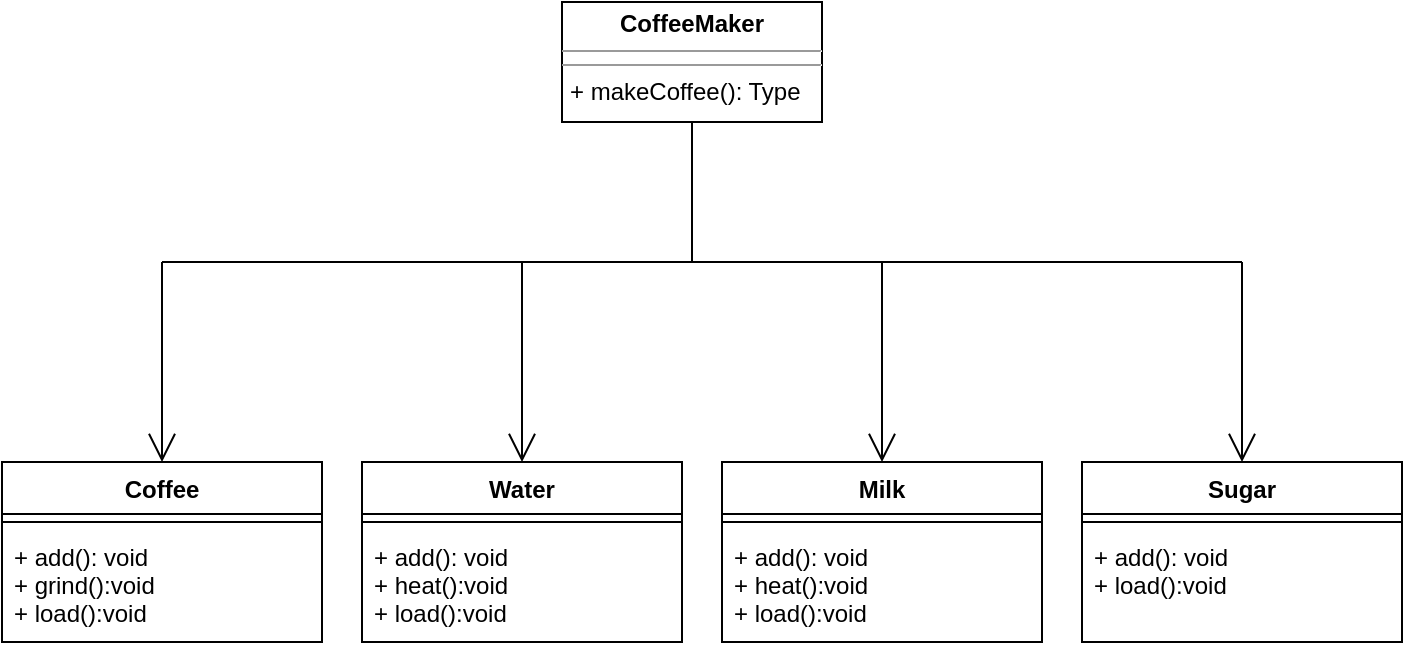 <mxfile version="17.4.5"><diagram id="WIS_3Ax2l42LR8KV3NfV" name="Page-1"><mxGraphModel dx="1102" dy="574" grid="1" gridSize="10" guides="1" tooltips="1" connect="1" arrows="1" fold="1" page="1" pageScale="1" pageWidth="850" pageHeight="1100" math="0" shadow="0"><root><mxCell id="0"/><mxCell id="1" parent="0"/><mxCell id="d8f9SRWa2NN4yunS2e8J-1" value="Coffee" style="swimlane;fontStyle=1;align=center;verticalAlign=top;childLayout=stackLayout;horizontal=1;startSize=26;horizontalStack=0;resizeParent=1;resizeParentMax=0;resizeLast=0;collapsible=1;marginBottom=0;" vertex="1" parent="1"><mxGeometry x="100" y="260" width="160" height="90" as="geometry"/></mxCell><mxCell id="d8f9SRWa2NN4yunS2e8J-3" value="" style="line;strokeWidth=1;fillColor=none;align=left;verticalAlign=middle;spacingTop=-1;spacingLeft=3;spacingRight=3;rotatable=0;labelPosition=right;points=[];portConstraint=eastwest;" vertex="1" parent="d8f9SRWa2NN4yunS2e8J-1"><mxGeometry y="26" width="160" height="8" as="geometry"/></mxCell><mxCell id="d8f9SRWa2NN4yunS2e8J-4" value="+ add(): void&#xA;+ grind():void&#xA;+ load():void&#xA;" style="text;strokeColor=none;fillColor=none;align=left;verticalAlign=top;spacingLeft=4;spacingRight=4;overflow=hidden;rotatable=0;points=[[0,0.5],[1,0.5]];portConstraint=eastwest;" vertex="1" parent="d8f9SRWa2NN4yunS2e8J-1"><mxGeometry y="34" width="160" height="56" as="geometry"/></mxCell><mxCell id="d8f9SRWa2NN4yunS2e8J-5" value="Water" style="swimlane;fontStyle=1;align=center;verticalAlign=top;childLayout=stackLayout;horizontal=1;startSize=26;horizontalStack=0;resizeParent=1;resizeParentMax=0;resizeLast=0;collapsible=1;marginBottom=0;" vertex="1" parent="1"><mxGeometry x="280" y="260" width="160" height="90" as="geometry"/></mxCell><mxCell id="d8f9SRWa2NN4yunS2e8J-6" value="" style="line;strokeWidth=1;fillColor=none;align=left;verticalAlign=middle;spacingTop=-1;spacingLeft=3;spacingRight=3;rotatable=0;labelPosition=right;points=[];portConstraint=eastwest;" vertex="1" parent="d8f9SRWa2NN4yunS2e8J-5"><mxGeometry y="26" width="160" height="8" as="geometry"/></mxCell><mxCell id="d8f9SRWa2NN4yunS2e8J-7" value="+ add(): void&#xA;+ heat():void&#xA;+ load():void&#xA;" style="text;strokeColor=none;fillColor=none;align=left;verticalAlign=top;spacingLeft=4;spacingRight=4;overflow=hidden;rotatable=0;points=[[0,0.5],[1,0.5]];portConstraint=eastwest;" vertex="1" parent="d8f9SRWa2NN4yunS2e8J-5"><mxGeometry y="34" width="160" height="56" as="geometry"/></mxCell><mxCell id="d8f9SRWa2NN4yunS2e8J-8" value="Milk" style="swimlane;fontStyle=1;align=center;verticalAlign=top;childLayout=stackLayout;horizontal=1;startSize=26;horizontalStack=0;resizeParent=1;resizeParentMax=0;resizeLast=0;collapsible=1;marginBottom=0;" vertex="1" parent="1"><mxGeometry x="460" y="260" width="160" height="90" as="geometry"/></mxCell><mxCell id="d8f9SRWa2NN4yunS2e8J-9" value="" style="line;strokeWidth=1;fillColor=none;align=left;verticalAlign=middle;spacingTop=-1;spacingLeft=3;spacingRight=3;rotatable=0;labelPosition=right;points=[];portConstraint=eastwest;" vertex="1" parent="d8f9SRWa2NN4yunS2e8J-8"><mxGeometry y="26" width="160" height="8" as="geometry"/></mxCell><mxCell id="d8f9SRWa2NN4yunS2e8J-10" value="+ add(): void&#xA;+ heat():void&#xA;+ load():void&#xA;" style="text;strokeColor=none;fillColor=none;align=left;verticalAlign=top;spacingLeft=4;spacingRight=4;overflow=hidden;rotatable=0;points=[[0,0.5],[1,0.5]];portConstraint=eastwest;" vertex="1" parent="d8f9SRWa2NN4yunS2e8J-8"><mxGeometry y="34" width="160" height="56" as="geometry"/></mxCell><mxCell id="d8f9SRWa2NN4yunS2e8J-11" value="Sugar" style="swimlane;fontStyle=1;align=center;verticalAlign=top;childLayout=stackLayout;horizontal=1;startSize=26;horizontalStack=0;resizeParent=1;resizeParentMax=0;resizeLast=0;collapsible=1;marginBottom=0;" vertex="1" parent="1"><mxGeometry x="640" y="260" width="160" height="90" as="geometry"/></mxCell><mxCell id="d8f9SRWa2NN4yunS2e8J-12" value="" style="line;strokeWidth=1;fillColor=none;align=left;verticalAlign=middle;spacingTop=-1;spacingLeft=3;spacingRight=3;rotatable=0;labelPosition=right;points=[];portConstraint=eastwest;" vertex="1" parent="d8f9SRWa2NN4yunS2e8J-11"><mxGeometry y="26" width="160" height="8" as="geometry"/></mxCell><mxCell id="d8f9SRWa2NN4yunS2e8J-13" value="+ add(): void&#xA;+ load():void&#xA;" style="text;strokeColor=none;fillColor=none;align=left;verticalAlign=top;spacingLeft=4;spacingRight=4;overflow=hidden;rotatable=0;points=[[0,0.5],[1,0.5]];portConstraint=eastwest;" vertex="1" parent="d8f9SRWa2NN4yunS2e8J-11"><mxGeometry y="34" width="160" height="56" as="geometry"/></mxCell><mxCell id="d8f9SRWa2NN4yunS2e8J-21" value="&lt;p style=&quot;margin: 0px ; margin-top: 4px ; text-align: center&quot;&gt;&lt;b&gt;CoffeeMaker&lt;/b&gt;&lt;/p&gt;&lt;hr size=&quot;1&quot;&gt;&lt;hr size=&quot;1&quot;&gt;&lt;p style=&quot;margin: 0px ; margin-left: 4px&quot;&gt;+ makeCoffee(): Type&lt;/p&gt;" style="verticalAlign=top;align=left;overflow=fill;fontSize=12;fontFamily=Helvetica;html=1;" vertex="1" parent="1"><mxGeometry x="380" y="30" width="130" height="60" as="geometry"/></mxCell><mxCell id="d8f9SRWa2NN4yunS2e8J-22" value="" style="endArrow=open;endFill=1;endSize=12;html=1;rounded=0;entryX=0.5;entryY=0;entryDx=0;entryDy=0;" edge="1" parent="1" target="d8f9SRWa2NN4yunS2e8J-1"><mxGeometry width="160" relative="1" as="geometry"><mxPoint x="180" y="160" as="sourcePoint"/><mxPoint x="500" y="300" as="targetPoint"/></mxGeometry></mxCell><mxCell id="d8f9SRWa2NN4yunS2e8J-23" value="" style="endArrow=open;endFill=1;endSize=12;html=1;rounded=0;entryX=0.5;entryY=0;entryDx=0;entryDy=0;" edge="1" parent="1" target="d8f9SRWa2NN4yunS2e8J-5"><mxGeometry width="160" relative="1" as="geometry"><mxPoint x="360" y="160" as="sourcePoint"/><mxPoint x="190" y="270" as="targetPoint"/></mxGeometry></mxCell><mxCell id="d8f9SRWa2NN4yunS2e8J-24" value="" style="endArrow=open;endFill=1;endSize=12;html=1;rounded=0;entryX=0.5;entryY=0;entryDx=0;entryDy=0;" edge="1" parent="1" target="d8f9SRWa2NN4yunS2e8J-8"><mxGeometry width="160" relative="1" as="geometry"><mxPoint x="540" y="160" as="sourcePoint"/><mxPoint x="370" y="270" as="targetPoint"/></mxGeometry></mxCell><mxCell id="d8f9SRWa2NN4yunS2e8J-25" value="" style="endArrow=open;endFill=1;endSize=12;html=1;rounded=0;entryX=0.5;entryY=0;entryDx=0;entryDy=0;" edge="1" parent="1" target="d8f9SRWa2NN4yunS2e8J-11"><mxGeometry width="160" relative="1" as="geometry"><mxPoint x="720" y="160" as="sourcePoint"/><mxPoint x="550" y="270" as="targetPoint"/></mxGeometry></mxCell><mxCell id="d8f9SRWa2NN4yunS2e8J-26" value="" style="endArrow=none;html=1;edgeStyle=orthogonalEdgeStyle;rounded=0;startArrow=none;" edge="1" parent="1"><mxGeometry relative="1" as="geometry"><mxPoint x="445" y="160" as="sourcePoint"/><mxPoint x="720" y="160" as="targetPoint"/></mxGeometry></mxCell><mxCell id="d8f9SRWa2NN4yunS2e8J-34" value="" style="endArrow=none;html=1;edgeStyle=orthogonalEdgeStyle;rounded=0;" edge="1" parent="1"><mxGeometry relative="1" as="geometry"><mxPoint x="180" y="160" as="sourcePoint"/><mxPoint x="445" y="160" as="targetPoint"/></mxGeometry></mxCell><mxCell id="d8f9SRWa2NN4yunS2e8J-35" value="" style="endArrow=none;html=1;edgeStyle=orthogonalEdgeStyle;rounded=0;exitX=0.5;exitY=1;exitDx=0;exitDy=0;" edge="1" parent="1" source="d8f9SRWa2NN4yunS2e8J-21"><mxGeometry relative="1" as="geometry"><mxPoint x="430" y="130" as="sourcePoint"/><mxPoint x="445" y="160" as="targetPoint"/></mxGeometry></mxCell></root></mxGraphModel></diagram></mxfile>